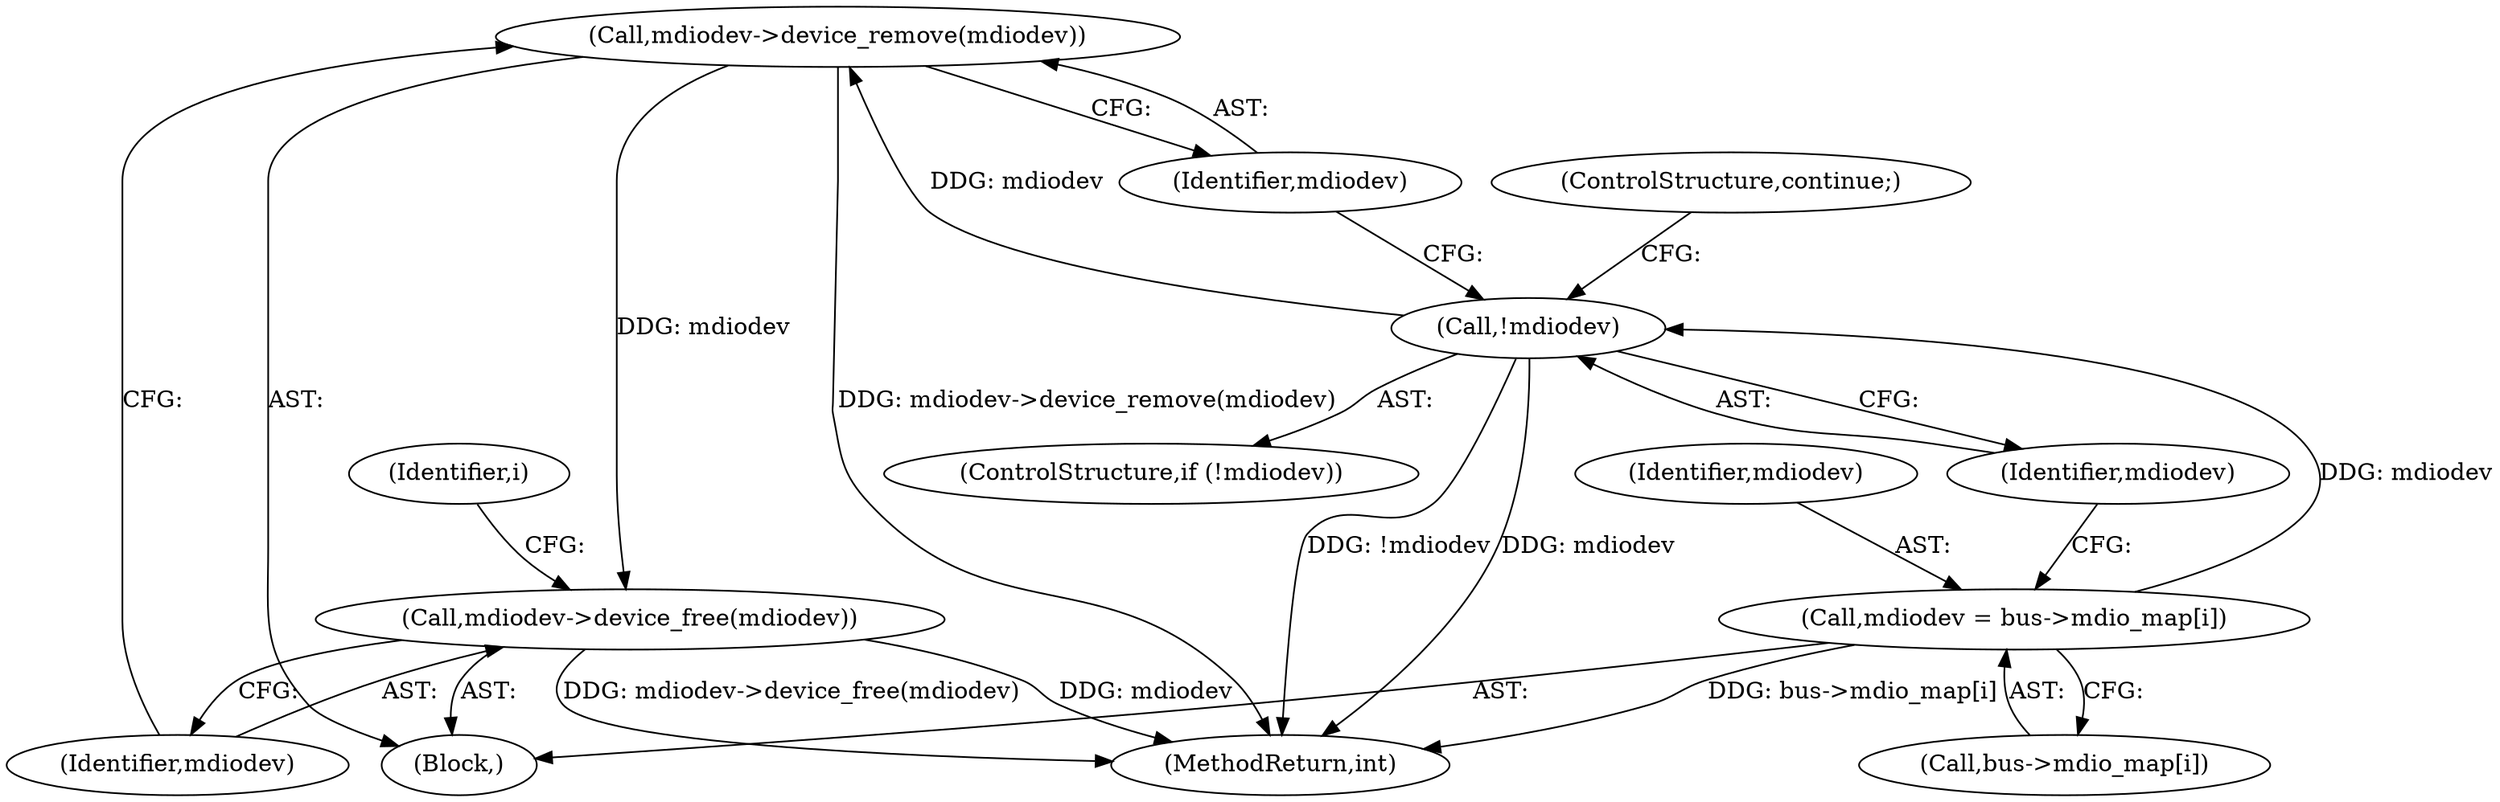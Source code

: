 digraph "0_linux_6ff7b060535e87c2ae14dd8548512abfdda528fb@API" {
"1000337" [label="(Call,mdiodev->device_remove(mdiodev))"];
"1000334" [label="(Call,!mdiodev)"];
"1000326" [label="(Call,mdiodev = bus->mdio_map[i])"];
"1000339" [label="(Call,mdiodev->device_free(mdiodev))"];
"1000334" [label="(Call,!mdiodev)"];
"1000335" [label="(Identifier,mdiodev)"];
"1000327" [label="(Identifier,mdiodev)"];
"1000338" [label="(Identifier,mdiodev)"];
"1000333" [label="(ControlStructure,if (!mdiodev))"];
"1000336" [label="(ControlStructure,continue;)"];
"1000328" [label="(Call,bus->mdio_map[i])"];
"1000323" [label="(Identifier,i)"];
"1000340" [label="(Identifier,mdiodev)"];
"1000326" [label="(Call,mdiodev = bus->mdio_map[i])"];
"1000337" [label="(Call,mdiodev->device_remove(mdiodev))"];
"1000339" [label="(Call,mdiodev->device_free(mdiodev))"];
"1000325" [label="(Block,)"];
"1000357" [label="(MethodReturn,int)"];
"1000337" -> "1000325"  [label="AST: "];
"1000337" -> "1000338"  [label="CFG: "];
"1000338" -> "1000337"  [label="AST: "];
"1000340" -> "1000337"  [label="CFG: "];
"1000337" -> "1000357"  [label="DDG: mdiodev->device_remove(mdiodev)"];
"1000334" -> "1000337"  [label="DDG: mdiodev"];
"1000337" -> "1000339"  [label="DDG: mdiodev"];
"1000334" -> "1000333"  [label="AST: "];
"1000334" -> "1000335"  [label="CFG: "];
"1000335" -> "1000334"  [label="AST: "];
"1000336" -> "1000334"  [label="CFG: "];
"1000338" -> "1000334"  [label="CFG: "];
"1000334" -> "1000357"  [label="DDG: !mdiodev"];
"1000334" -> "1000357"  [label="DDG: mdiodev"];
"1000326" -> "1000334"  [label="DDG: mdiodev"];
"1000326" -> "1000325"  [label="AST: "];
"1000326" -> "1000328"  [label="CFG: "];
"1000327" -> "1000326"  [label="AST: "];
"1000328" -> "1000326"  [label="AST: "];
"1000335" -> "1000326"  [label="CFG: "];
"1000326" -> "1000357"  [label="DDG: bus->mdio_map[i]"];
"1000339" -> "1000325"  [label="AST: "];
"1000339" -> "1000340"  [label="CFG: "];
"1000340" -> "1000339"  [label="AST: "];
"1000323" -> "1000339"  [label="CFG: "];
"1000339" -> "1000357"  [label="DDG: mdiodev->device_free(mdiodev)"];
"1000339" -> "1000357"  [label="DDG: mdiodev"];
}

